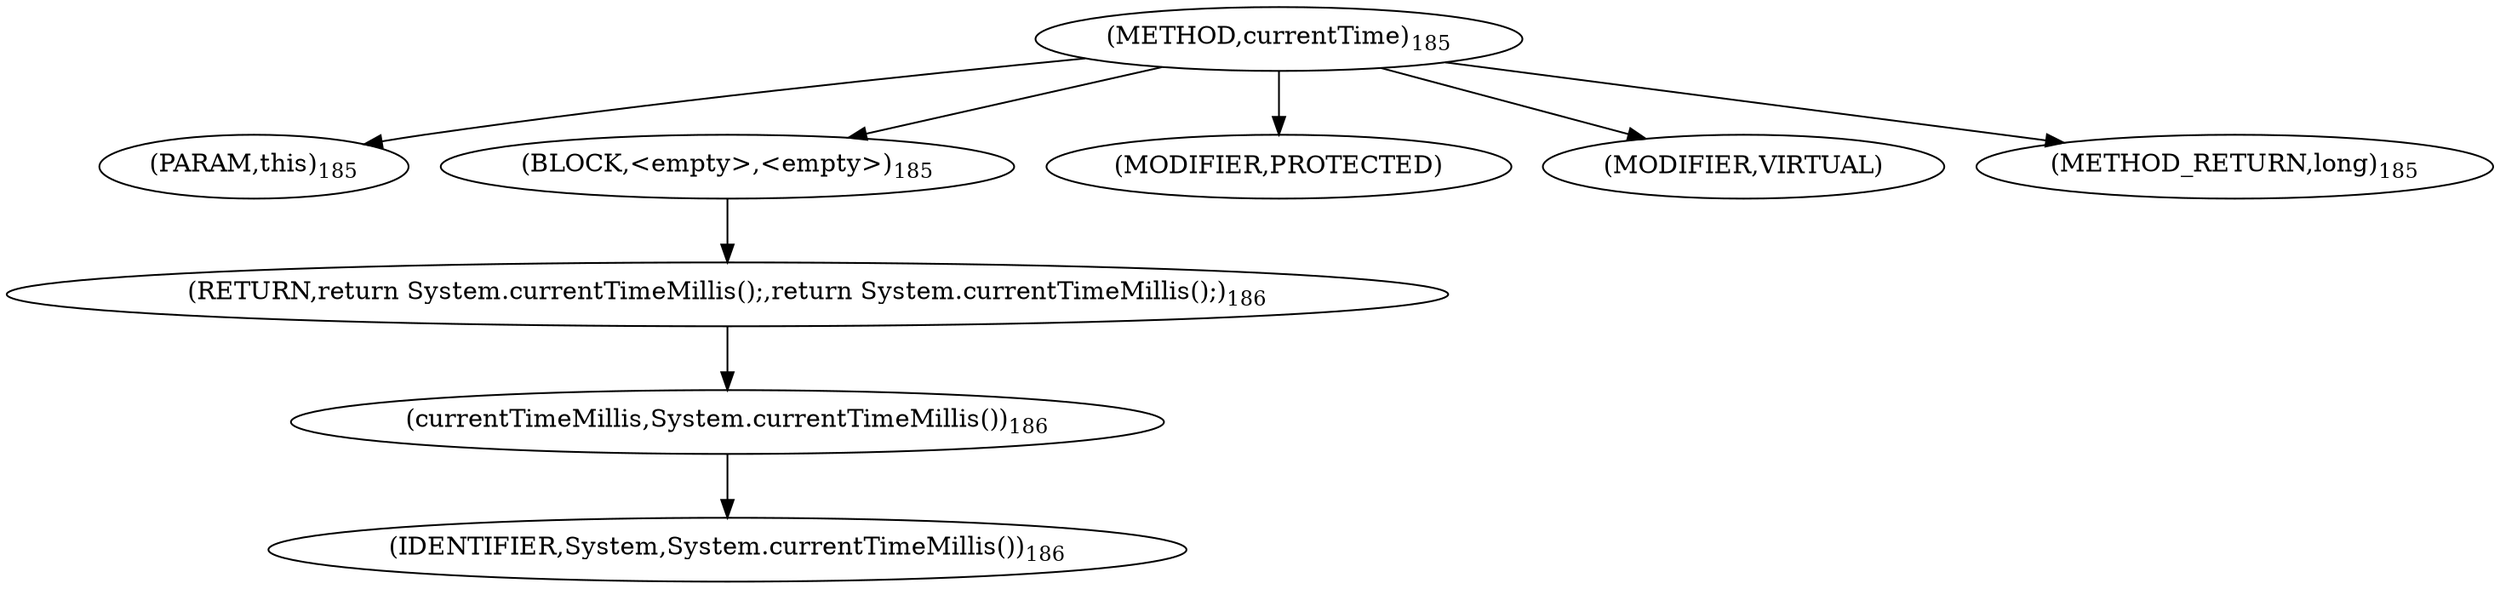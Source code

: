 digraph "currentTime" {  
"455" [label = <(METHOD,currentTime)<SUB>185</SUB>> ]
"456" [label = <(PARAM,this)<SUB>185</SUB>> ]
"457" [label = <(BLOCK,&lt;empty&gt;,&lt;empty&gt;)<SUB>185</SUB>> ]
"458" [label = <(RETURN,return System.currentTimeMillis();,return System.currentTimeMillis();)<SUB>186</SUB>> ]
"459" [label = <(currentTimeMillis,System.currentTimeMillis())<SUB>186</SUB>> ]
"460" [label = <(IDENTIFIER,System,System.currentTimeMillis())<SUB>186</SUB>> ]
"461" [label = <(MODIFIER,PROTECTED)> ]
"462" [label = <(MODIFIER,VIRTUAL)> ]
"463" [label = <(METHOD_RETURN,long)<SUB>185</SUB>> ]
  "455" -> "456" 
  "455" -> "457" 
  "455" -> "461" 
  "455" -> "462" 
  "455" -> "463" 
  "457" -> "458" 
  "458" -> "459" 
  "459" -> "460" 
}
